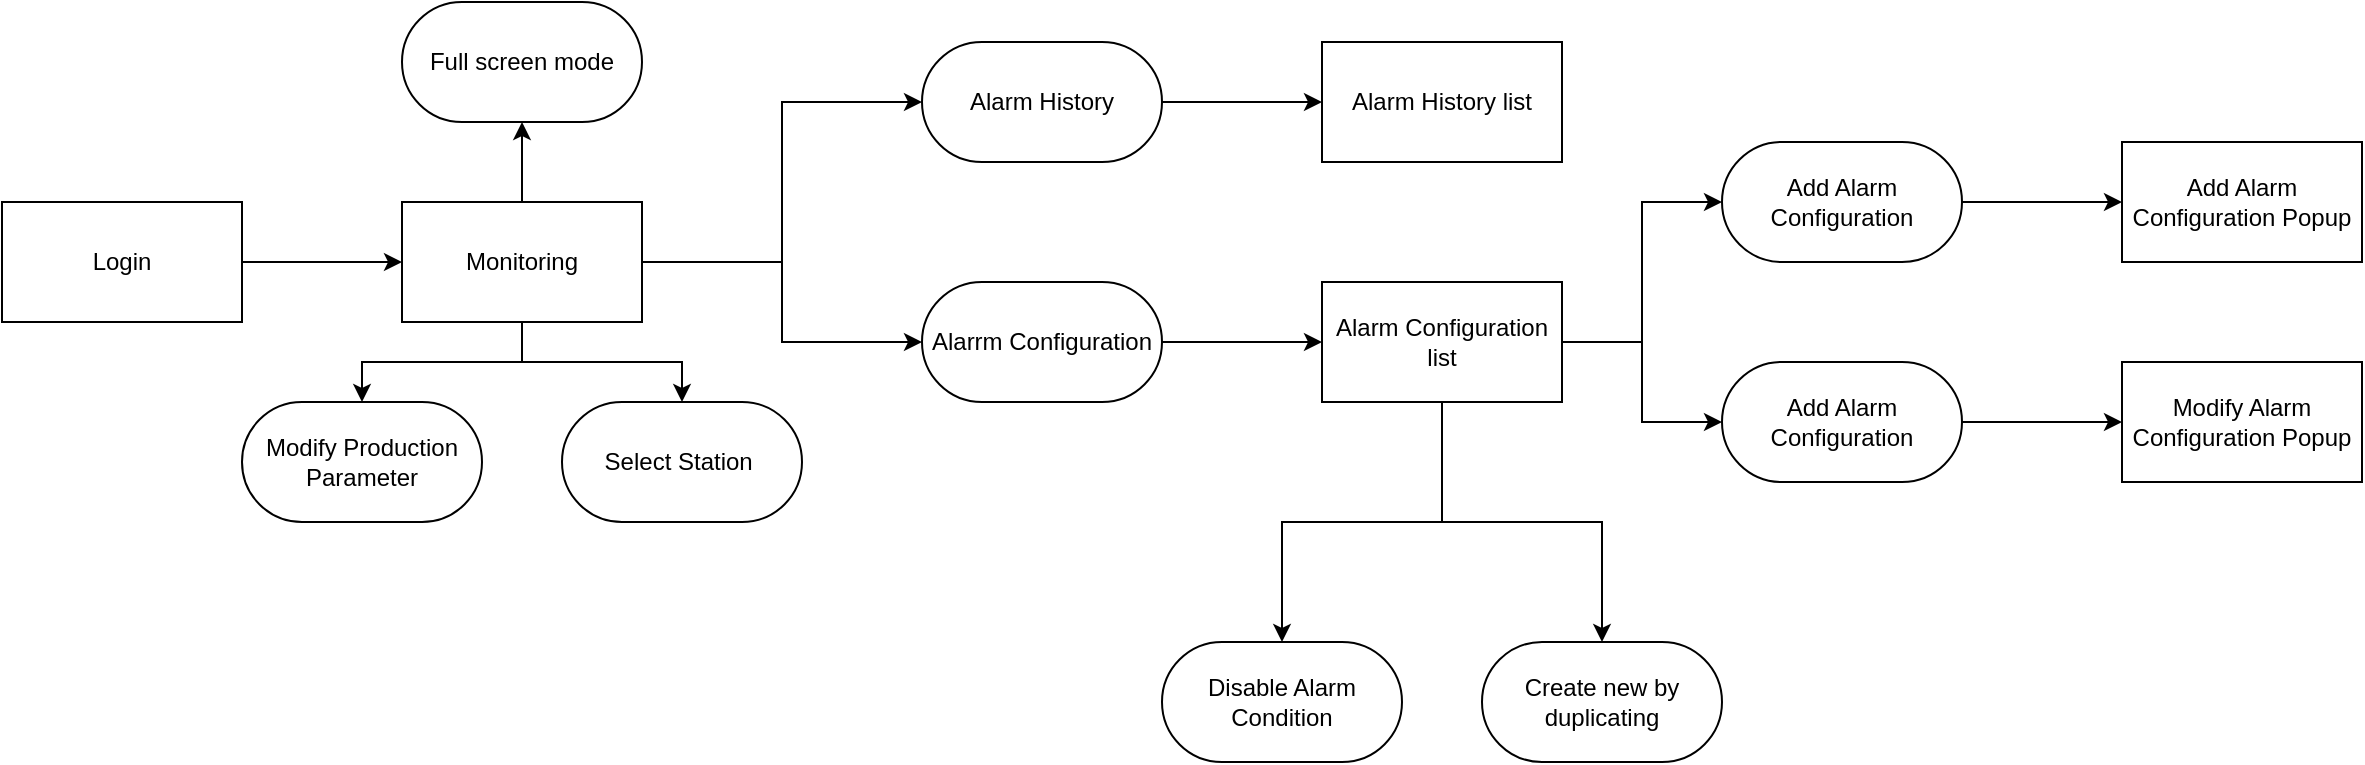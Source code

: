 <mxfile version="23.1.5" type="device">
  <diagram name="Page-1" id="oyefZyvbCmtk_aO8xllv">
    <mxGraphModel dx="2280" dy="830" grid="1" gridSize="10" guides="1" tooltips="1" connect="1" arrows="1" fold="1" page="1" pageScale="1" pageWidth="850" pageHeight="1100" math="0" shadow="0">
      <root>
        <mxCell id="0" />
        <mxCell id="1" parent="0" />
        <mxCell id="MegoHZjVP08y1ZtQDZGC-18" style="edgeStyle=orthogonalEdgeStyle;rounded=0;orthogonalLoop=1;jettySize=auto;html=1;entryX=0;entryY=0.5;entryDx=0;entryDy=0;" edge="1" parent="1" source="MegoHZjVP08y1ZtQDZGC-1" target="MegoHZjVP08y1ZtQDZGC-2">
          <mxGeometry relative="1" as="geometry" />
        </mxCell>
        <mxCell id="MegoHZjVP08y1ZtQDZGC-1" value="Login" style="rounded=0;whiteSpace=wrap;html=1;" vertex="1" parent="1">
          <mxGeometry x="-20" y="440" width="120" height="60" as="geometry" />
        </mxCell>
        <mxCell id="MegoHZjVP08y1ZtQDZGC-38" style="edgeStyle=orthogonalEdgeStyle;rounded=0;orthogonalLoop=1;jettySize=auto;html=1;entryX=0.5;entryY=1;entryDx=0;entryDy=0;" edge="1" parent="1" source="MegoHZjVP08y1ZtQDZGC-2" target="MegoHZjVP08y1ZtQDZGC-37">
          <mxGeometry relative="1" as="geometry" />
        </mxCell>
        <mxCell id="MegoHZjVP08y1ZtQDZGC-39" style="edgeStyle=orthogonalEdgeStyle;rounded=0;orthogonalLoop=1;jettySize=auto;html=1;entryX=0.5;entryY=0;entryDx=0;entryDy=0;" edge="1" parent="1" source="MegoHZjVP08y1ZtQDZGC-2" target="MegoHZjVP08y1ZtQDZGC-35">
          <mxGeometry relative="1" as="geometry" />
        </mxCell>
        <mxCell id="MegoHZjVP08y1ZtQDZGC-40" style="edgeStyle=orthogonalEdgeStyle;rounded=0;orthogonalLoop=1;jettySize=auto;html=1;entryX=0.5;entryY=0;entryDx=0;entryDy=0;" edge="1" parent="1" source="MegoHZjVP08y1ZtQDZGC-2" target="MegoHZjVP08y1ZtQDZGC-34">
          <mxGeometry relative="1" as="geometry" />
        </mxCell>
        <mxCell id="MegoHZjVP08y1ZtQDZGC-43" style="edgeStyle=orthogonalEdgeStyle;rounded=0;orthogonalLoop=1;jettySize=auto;html=1;entryX=0;entryY=0.5;entryDx=0;entryDy=0;" edge="1" parent="1" source="MegoHZjVP08y1ZtQDZGC-2" target="MegoHZjVP08y1ZtQDZGC-41">
          <mxGeometry relative="1" as="geometry" />
        </mxCell>
        <mxCell id="MegoHZjVP08y1ZtQDZGC-44" style="edgeStyle=orthogonalEdgeStyle;rounded=0;orthogonalLoop=1;jettySize=auto;html=1;entryX=0;entryY=0.5;entryDx=0;entryDy=0;" edge="1" parent="1" source="MegoHZjVP08y1ZtQDZGC-2" target="MegoHZjVP08y1ZtQDZGC-42">
          <mxGeometry relative="1" as="geometry" />
        </mxCell>
        <mxCell id="MegoHZjVP08y1ZtQDZGC-2" value="Monitoring" style="rounded=0;whiteSpace=wrap;html=1;" vertex="1" parent="1">
          <mxGeometry x="180" y="440" width="120" height="60" as="geometry" />
        </mxCell>
        <mxCell id="MegoHZjVP08y1ZtQDZGC-34" value="Select Station&amp;nbsp;" style="rounded=1;whiteSpace=wrap;html=1;arcSize=50;" vertex="1" parent="1">
          <mxGeometry x="260" y="540" width="120" height="60" as="geometry" />
        </mxCell>
        <mxCell id="MegoHZjVP08y1ZtQDZGC-35" value="Modify Production Parameter" style="rounded=1;whiteSpace=wrap;html=1;arcSize=50;" vertex="1" parent="1">
          <mxGeometry x="100" y="540" width="120" height="60" as="geometry" />
        </mxCell>
        <mxCell id="MegoHZjVP08y1ZtQDZGC-37" value="Full screen mode" style="rounded=1;whiteSpace=wrap;html=1;arcSize=50;" vertex="1" parent="1">
          <mxGeometry x="180" y="340" width="120" height="60" as="geometry" />
        </mxCell>
        <mxCell id="MegoHZjVP08y1ZtQDZGC-46" style="edgeStyle=orthogonalEdgeStyle;rounded=0;orthogonalLoop=1;jettySize=auto;html=1;entryX=0;entryY=0.5;entryDx=0;entryDy=0;" edge="1" parent="1" source="MegoHZjVP08y1ZtQDZGC-41" target="MegoHZjVP08y1ZtQDZGC-45">
          <mxGeometry relative="1" as="geometry">
            <mxPoint x="610" y="360" as="targetPoint" />
          </mxGeometry>
        </mxCell>
        <mxCell id="MegoHZjVP08y1ZtQDZGC-41" value="Alarm History" style="rounded=1;whiteSpace=wrap;html=1;arcSize=50;" vertex="1" parent="1">
          <mxGeometry x="440" y="360" width="120" height="60" as="geometry" />
        </mxCell>
        <mxCell id="MegoHZjVP08y1ZtQDZGC-48" style="edgeStyle=orthogonalEdgeStyle;rounded=0;orthogonalLoop=1;jettySize=auto;html=1;entryX=0;entryY=0.5;entryDx=0;entryDy=0;" edge="1" parent="1" source="MegoHZjVP08y1ZtQDZGC-42" target="MegoHZjVP08y1ZtQDZGC-47">
          <mxGeometry relative="1" as="geometry" />
        </mxCell>
        <mxCell id="MegoHZjVP08y1ZtQDZGC-42" value="Alarrm Configuration" style="rounded=1;whiteSpace=wrap;html=1;arcSize=50;" vertex="1" parent="1">
          <mxGeometry x="440" y="480" width="120" height="60" as="geometry" />
        </mxCell>
        <mxCell id="MegoHZjVP08y1ZtQDZGC-45" value="Alarm History list" style="rounded=0;whiteSpace=wrap;html=1;" vertex="1" parent="1">
          <mxGeometry x="640" y="360" width="120" height="60" as="geometry" />
        </mxCell>
        <mxCell id="MegoHZjVP08y1ZtQDZGC-50" style="edgeStyle=orthogonalEdgeStyle;rounded=0;orthogonalLoop=1;jettySize=auto;html=1;entryX=0;entryY=0.5;entryDx=0;entryDy=0;" edge="1" parent="1" source="MegoHZjVP08y1ZtQDZGC-47" target="MegoHZjVP08y1ZtQDZGC-49">
          <mxGeometry relative="1" as="geometry" />
        </mxCell>
        <mxCell id="MegoHZjVP08y1ZtQDZGC-54" style="edgeStyle=orthogonalEdgeStyle;rounded=0;orthogonalLoop=1;jettySize=auto;html=1;entryX=0;entryY=0.5;entryDx=0;entryDy=0;" edge="1" parent="1" source="MegoHZjVP08y1ZtQDZGC-47" target="MegoHZjVP08y1ZtQDZGC-53">
          <mxGeometry relative="1" as="geometry" />
        </mxCell>
        <mxCell id="MegoHZjVP08y1ZtQDZGC-59" style="edgeStyle=orthogonalEdgeStyle;rounded=0;orthogonalLoop=1;jettySize=auto;html=1;" edge="1" parent="1" source="MegoHZjVP08y1ZtQDZGC-47" target="MegoHZjVP08y1ZtQDZGC-58">
          <mxGeometry relative="1" as="geometry" />
        </mxCell>
        <mxCell id="MegoHZjVP08y1ZtQDZGC-60" style="edgeStyle=orthogonalEdgeStyle;rounded=0;orthogonalLoop=1;jettySize=auto;html=1;" edge="1" parent="1" source="MegoHZjVP08y1ZtQDZGC-47" target="MegoHZjVP08y1ZtQDZGC-57">
          <mxGeometry relative="1" as="geometry" />
        </mxCell>
        <mxCell id="MegoHZjVP08y1ZtQDZGC-47" value="Alarm Configuration list" style="rounded=0;whiteSpace=wrap;html=1;" vertex="1" parent="1">
          <mxGeometry x="640" y="480" width="120" height="60" as="geometry" />
        </mxCell>
        <mxCell id="MegoHZjVP08y1ZtQDZGC-52" style="edgeStyle=orthogonalEdgeStyle;rounded=0;orthogonalLoop=1;jettySize=auto;html=1;" edge="1" parent="1" source="MegoHZjVP08y1ZtQDZGC-49" target="MegoHZjVP08y1ZtQDZGC-51">
          <mxGeometry relative="1" as="geometry" />
        </mxCell>
        <mxCell id="MegoHZjVP08y1ZtQDZGC-49" value="Add Alarm Configuration" style="rounded=1;whiteSpace=wrap;html=1;arcSize=50;" vertex="1" parent="1">
          <mxGeometry x="840" y="410" width="120" height="60" as="geometry" />
        </mxCell>
        <mxCell id="MegoHZjVP08y1ZtQDZGC-51" value="Add Alarm Configuration Popup" style="rounded=0;whiteSpace=wrap;html=1;" vertex="1" parent="1">
          <mxGeometry x="1040" y="410" width="120" height="60" as="geometry" />
        </mxCell>
        <mxCell id="MegoHZjVP08y1ZtQDZGC-56" style="edgeStyle=orthogonalEdgeStyle;rounded=0;orthogonalLoop=1;jettySize=auto;html=1;entryX=0;entryY=0.5;entryDx=0;entryDy=0;" edge="1" parent="1" source="MegoHZjVP08y1ZtQDZGC-53" target="MegoHZjVP08y1ZtQDZGC-55">
          <mxGeometry relative="1" as="geometry" />
        </mxCell>
        <mxCell id="MegoHZjVP08y1ZtQDZGC-53" value="Add Alarm Configuration" style="rounded=1;whiteSpace=wrap;html=1;arcSize=50;" vertex="1" parent="1">
          <mxGeometry x="840" y="520" width="120" height="60" as="geometry" />
        </mxCell>
        <mxCell id="MegoHZjVP08y1ZtQDZGC-55" value="Modify Alarm Configuration Popup" style="rounded=0;whiteSpace=wrap;html=1;" vertex="1" parent="1">
          <mxGeometry x="1040" y="520" width="120" height="60" as="geometry" />
        </mxCell>
        <mxCell id="MegoHZjVP08y1ZtQDZGC-57" value="Create new by duplicating" style="rounded=1;whiteSpace=wrap;html=1;arcSize=50;" vertex="1" parent="1">
          <mxGeometry x="720" y="660" width="120" height="60" as="geometry" />
        </mxCell>
        <mxCell id="MegoHZjVP08y1ZtQDZGC-58" value="Disable Alarm Condition" style="rounded=1;whiteSpace=wrap;html=1;arcSize=50;" vertex="1" parent="1">
          <mxGeometry x="560" y="660" width="120" height="60" as="geometry" />
        </mxCell>
      </root>
    </mxGraphModel>
  </diagram>
</mxfile>
